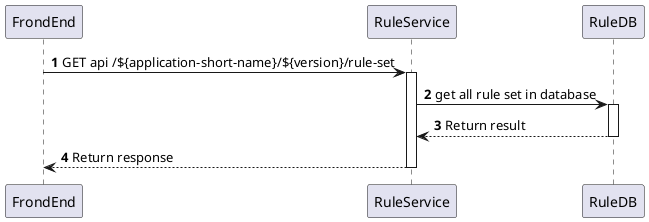 @startuml
'https://plantuml.com/sequence-diagram

autonumber
FrondEnd -> RuleService++: GET api /${application-short-name}/${version}/rule-set
RuleService -> RuleDB++: get all rule set in database
RuleService <-- RuleDB--: Return result
FrondEnd <-- RuleService--: Return response
@enduml